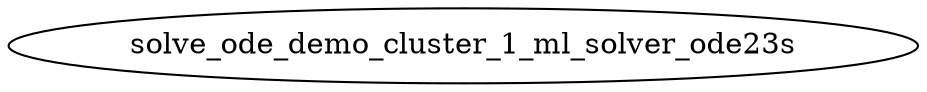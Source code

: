 /* Created by mdot for Matlab */
digraph m2html {

  solve_ode_demo_cluster_1_ml_solver_ode23s [URL="solve_ode_demo_cluster_1_ml_solver_ode23s.html"];
}
